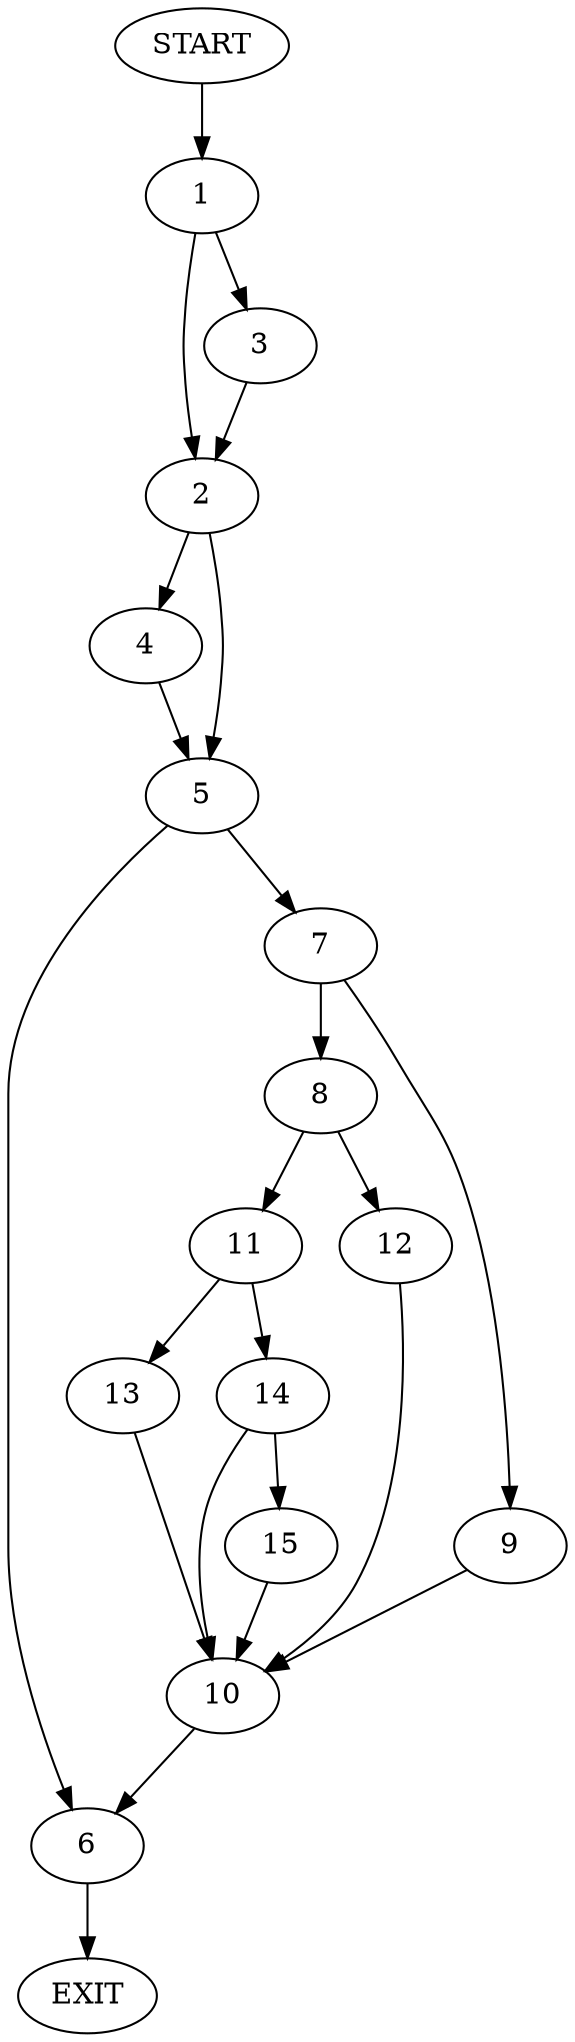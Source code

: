 digraph {
0 [label="START"]
16 [label="EXIT"]
0 -> 1
1 -> 2
1 -> 3
3 -> 2
2 -> 4
2 -> 5
4 -> 5
5 -> 6
5 -> 7
7 -> 8
7 -> 9
6 -> 16
9 -> 10
8 -> 11
8 -> 12
10 -> 6
11 -> 13
11 -> 14
12 -> 10
14 -> 10
14 -> 15
13 -> 10
15 -> 10
}
